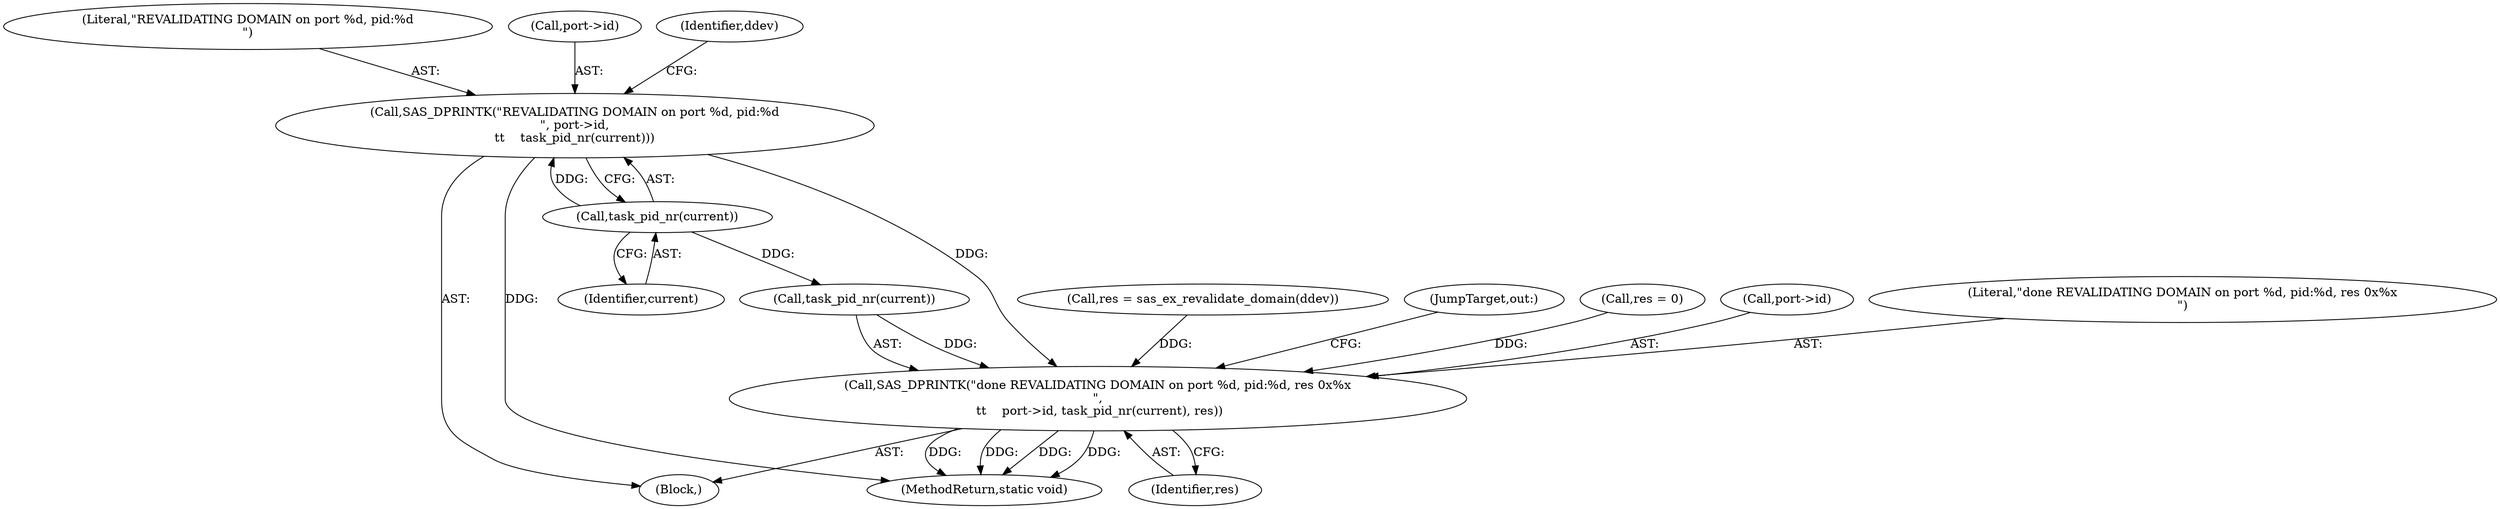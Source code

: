 digraph "0_linux_0558f33c06bb910e2879e355192227a8e8f0219d_5@pointer" {
"1000160" [label="(Call,SAS_DPRINTK(\"REVALIDATING DOMAIN on port %d, pid:%d\n\", port->id,\n\t\t    task_pid_nr(current)))"];
"1000165" [label="(Call,task_pid_nr(current))"];
"1000185" [label="(Call,SAS_DPRINTK(\"done REVALIDATING DOMAIN on port %d, pid:%d, res 0x%x\n\",\n \t\t    port->id, task_pid_nr(current), res))"];
"1000161" [label="(Literal,\"REVALIDATING DOMAIN on port %d, pid:%d\n\")"];
"1000190" [label="(Call,task_pid_nr(current))"];
"1000103" [label="(Block,)"];
"1000181" [label="(Call,res = sas_ex_revalidate_domain(ddev))"];
"1000205" [label="(MethodReturn,static void)"];
"1000166" [label="(Identifier,current)"];
"1000193" [label="(JumpTarget,out:)"];
"1000162" [label="(Call,port->id)"];
"1000165" [label="(Call,task_pid_nr(current))"];
"1000105" [label="(Call,res = 0)"];
"1000187" [label="(Call,port->id)"];
"1000185" [label="(Call,SAS_DPRINTK(\"done REVALIDATING DOMAIN on port %d, pid:%d, res 0x%x\n\",\n \t\t    port->id, task_pid_nr(current), res))"];
"1000192" [label="(Identifier,res)"];
"1000160" [label="(Call,SAS_DPRINTK(\"REVALIDATING DOMAIN on port %d, pid:%d\n\", port->id,\n\t\t    task_pid_nr(current)))"];
"1000169" [label="(Identifier,ddev)"];
"1000186" [label="(Literal,\"done REVALIDATING DOMAIN on port %d, pid:%d, res 0x%x\n\")"];
"1000160" -> "1000103"  [label="AST: "];
"1000160" -> "1000165"  [label="CFG: "];
"1000161" -> "1000160"  [label="AST: "];
"1000162" -> "1000160"  [label="AST: "];
"1000165" -> "1000160"  [label="AST: "];
"1000169" -> "1000160"  [label="CFG: "];
"1000160" -> "1000205"  [label="DDG: "];
"1000165" -> "1000160"  [label="DDG: "];
"1000160" -> "1000185"  [label="DDG: "];
"1000165" -> "1000166"  [label="CFG: "];
"1000166" -> "1000165"  [label="AST: "];
"1000165" -> "1000190"  [label="DDG: "];
"1000185" -> "1000103"  [label="AST: "];
"1000185" -> "1000192"  [label="CFG: "];
"1000186" -> "1000185"  [label="AST: "];
"1000187" -> "1000185"  [label="AST: "];
"1000190" -> "1000185"  [label="AST: "];
"1000192" -> "1000185"  [label="AST: "];
"1000193" -> "1000185"  [label="CFG: "];
"1000185" -> "1000205"  [label="DDG: "];
"1000185" -> "1000205"  [label="DDG: "];
"1000185" -> "1000205"  [label="DDG: "];
"1000185" -> "1000205"  [label="DDG: "];
"1000190" -> "1000185"  [label="DDG: "];
"1000181" -> "1000185"  [label="DDG: "];
"1000105" -> "1000185"  [label="DDG: "];
}
